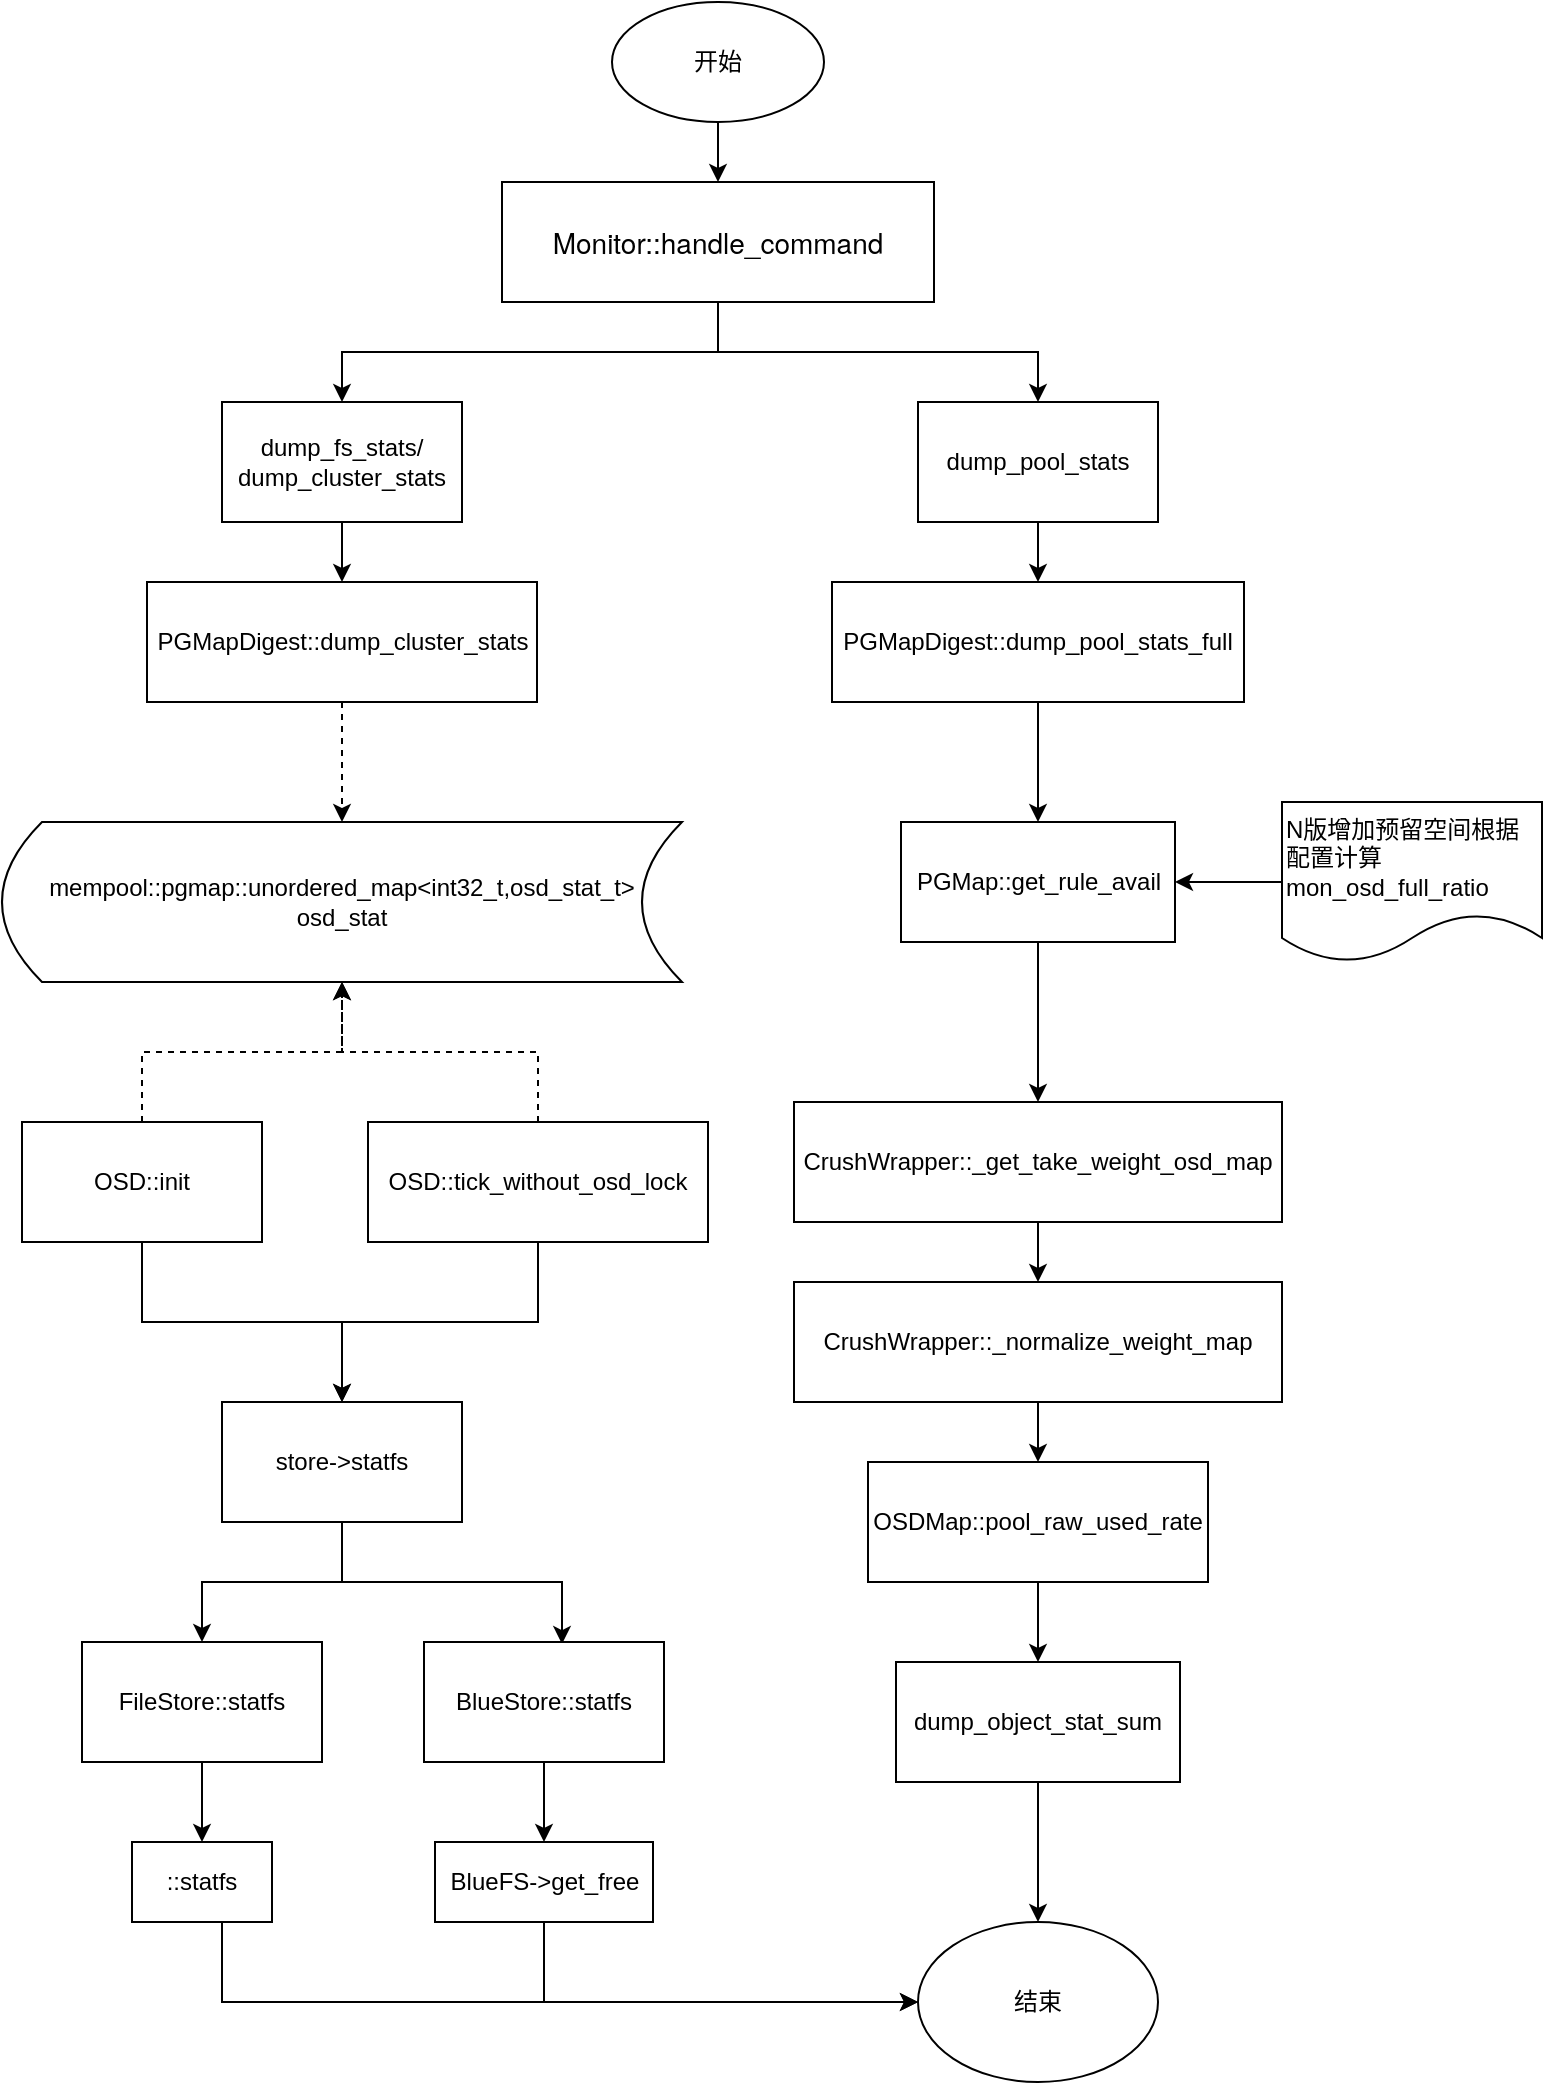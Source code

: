 <mxfile version="13.10.4" type="github">
  <diagram id="6e-vJD3wvlppIElbMWfc" name="Page-1">
    <mxGraphModel dx="946" dy="621" grid="1" gridSize="10" guides="1" tooltips="1" connect="1" arrows="1" fold="1" page="1" pageScale="1" pageWidth="827" pageHeight="1169" math="0" shadow="0">
      <root>
        <mxCell id="0" />
        <mxCell id="1" parent="0" />
        <mxCell id="qqQF4ZpkAIQ9nv0Ad5gP-3" value="" style="edgeStyle=orthogonalEdgeStyle;rounded=0;orthogonalLoop=1;jettySize=auto;html=1;" parent="1" source="qqQF4ZpkAIQ9nv0Ad5gP-1" target="qqQF4ZpkAIQ9nv0Ad5gP-2" edge="1">
          <mxGeometry relative="1" as="geometry" />
        </mxCell>
        <mxCell id="qqQF4ZpkAIQ9nv0Ad5gP-1" value="开始" style="ellipse;whiteSpace=wrap;html=1;" parent="1" vertex="1">
          <mxGeometry x="335" y="40" width="106" height="60" as="geometry" />
        </mxCell>
        <mxCell id="qqQF4ZpkAIQ9nv0Ad5gP-5" value="" style="edgeStyle=orthogonalEdgeStyle;rounded=0;orthogonalLoop=1;jettySize=auto;html=1;exitX=0.5;exitY=1;exitDx=0;exitDy=0;" parent="1" source="qqQF4ZpkAIQ9nv0Ad5gP-2" target="qqQF4ZpkAIQ9nv0Ad5gP-4" edge="1">
          <mxGeometry relative="1" as="geometry" />
        </mxCell>
        <mxCell id="qqQF4ZpkAIQ9nv0Ad5gP-9" style="edgeStyle=orthogonalEdgeStyle;rounded=0;orthogonalLoop=1;jettySize=auto;html=1;exitX=0.5;exitY=1;exitDx=0;exitDy=0;entryX=0.5;entryY=0;entryDx=0;entryDy=0;" parent="1" source="qqQF4ZpkAIQ9nv0Ad5gP-2" target="qqQF4ZpkAIQ9nv0Ad5gP-7" edge="1">
          <mxGeometry relative="1" as="geometry" />
        </mxCell>
        <mxCell id="qqQF4ZpkAIQ9nv0Ad5gP-2" value="&lt;div style=&quot;text-align: left&quot;&gt;&lt;span style=&quot;font-size: 14px&quot;&gt;&lt;font face=&quot;helvetica neue, helvetica, verdana, arial, sans-serif&quot;&gt;Monitor::handle_command&lt;/font&gt;&lt;/span&gt;&lt;/div&gt;" style="whiteSpace=wrap;html=1;" parent="1" vertex="1">
          <mxGeometry x="280" y="130" width="216" height="60" as="geometry" />
        </mxCell>
        <mxCell id="qqQF4ZpkAIQ9nv0Ad5gP-13" value="" style="edgeStyle=orthogonalEdgeStyle;rounded=0;orthogonalLoop=1;jettySize=auto;html=1;" parent="1" source="qqQF4ZpkAIQ9nv0Ad5gP-4" target="qqQF4ZpkAIQ9nv0Ad5gP-12" edge="1">
          <mxGeometry relative="1" as="geometry" />
        </mxCell>
        <mxCell id="qqQF4ZpkAIQ9nv0Ad5gP-4" value="dump_fs_stats/&lt;br&gt;dump_cluster_stats" style="whiteSpace=wrap;html=1;" parent="1" vertex="1">
          <mxGeometry x="140" y="240" width="120" height="60" as="geometry" />
        </mxCell>
        <mxCell id="qqQF4ZpkAIQ9nv0Ad5gP-11" value="" style="edgeStyle=orthogonalEdgeStyle;rounded=0;orthogonalLoop=1;jettySize=auto;html=1;" parent="1" source="qqQF4ZpkAIQ9nv0Ad5gP-7" target="qqQF4ZpkAIQ9nv0Ad5gP-10" edge="1">
          <mxGeometry relative="1" as="geometry" />
        </mxCell>
        <mxCell id="qqQF4ZpkAIQ9nv0Ad5gP-7" value="dump_pool_stats" style="rounded=0;whiteSpace=wrap;html=1;" parent="1" vertex="1">
          <mxGeometry x="488" y="240" width="120" height="60" as="geometry" />
        </mxCell>
        <mxCell id="qqQF4ZpkAIQ9nv0Ad5gP-39" value="" style="edgeStyle=orthogonalEdgeStyle;rounded=0;orthogonalLoop=1;jettySize=auto;html=1;" parent="1" source="qqQF4ZpkAIQ9nv0Ad5gP-10" target="qqQF4ZpkAIQ9nv0Ad5gP-38" edge="1">
          <mxGeometry relative="1" as="geometry" />
        </mxCell>
        <mxCell id="qqQF4ZpkAIQ9nv0Ad5gP-10" value="PGMapDigest::dump_pool_stats_full" style="whiteSpace=wrap;html=1;rounded=0;" parent="1" vertex="1">
          <mxGeometry x="445" y="330" width="206" height="60" as="geometry" />
        </mxCell>
        <mxCell id="qqQF4ZpkAIQ9nv0Ad5gP-16" style="edgeStyle=orthogonalEdgeStyle;rounded=0;orthogonalLoop=1;jettySize=auto;html=1;entryX=0.5;entryY=0;entryDx=0;entryDy=0;dashed=1;" parent="1" source="qqQF4ZpkAIQ9nv0Ad5gP-12" target="qqQF4ZpkAIQ9nv0Ad5gP-14" edge="1">
          <mxGeometry relative="1" as="geometry" />
        </mxCell>
        <mxCell id="qqQF4ZpkAIQ9nv0Ad5gP-12" value="PGMapDigest::dump_cluster_stats" style="whiteSpace=wrap;html=1;" parent="1" vertex="1">
          <mxGeometry x="102.5" y="330" width="195" height="60" as="geometry" />
        </mxCell>
        <mxCell id="qqQF4ZpkAIQ9nv0Ad5gP-14" value="mempool::pgmap::unordered_map&amp;lt;int32_t,osd_stat_t&amp;gt; osd_stat" style="shape=dataStorage;whiteSpace=wrap;html=1;fixedSize=1;" parent="1" vertex="1">
          <mxGeometry x="30" y="450" width="340" height="80" as="geometry" />
        </mxCell>
        <mxCell id="qqQF4ZpkAIQ9nv0Ad5gP-21" style="edgeStyle=orthogonalEdgeStyle;rounded=0;orthogonalLoop=1;jettySize=auto;html=1;exitX=0.5;exitY=0;exitDx=0;exitDy=0;entryX=0.5;entryY=1;entryDx=0;entryDy=0;dashed=1;" parent="1" source="qqQF4ZpkAIQ9nv0Ad5gP-18" target="qqQF4ZpkAIQ9nv0Ad5gP-14" edge="1">
          <mxGeometry relative="1" as="geometry" />
        </mxCell>
        <mxCell id="qqQF4ZpkAIQ9nv0Ad5gP-25" value="" style="edgeStyle=orthogonalEdgeStyle;rounded=0;orthogonalLoop=1;jettySize=auto;html=1;" parent="1" source="qqQF4ZpkAIQ9nv0Ad5gP-18" target="qqQF4ZpkAIQ9nv0Ad5gP-24" edge="1">
          <mxGeometry relative="1" as="geometry" />
        </mxCell>
        <mxCell id="qqQF4ZpkAIQ9nv0Ad5gP-18" value="OSD::init" style="whiteSpace=wrap;html=1;" parent="1" vertex="1">
          <mxGeometry x="40" y="600" width="120" height="60" as="geometry" />
        </mxCell>
        <mxCell id="qqQF4ZpkAIQ9nv0Ad5gP-22" style="edgeStyle=orthogonalEdgeStyle;rounded=0;orthogonalLoop=1;jettySize=auto;html=1;exitX=0.5;exitY=0;exitDx=0;exitDy=0;entryX=0.5;entryY=1;entryDx=0;entryDy=0;dashed=1;" parent="1" source="qqQF4ZpkAIQ9nv0Ad5gP-20" target="qqQF4ZpkAIQ9nv0Ad5gP-14" edge="1">
          <mxGeometry relative="1" as="geometry">
            <mxPoint x="200" y="540" as="targetPoint" />
          </mxGeometry>
        </mxCell>
        <mxCell id="qqQF4ZpkAIQ9nv0Ad5gP-26" style="edgeStyle=orthogonalEdgeStyle;rounded=0;orthogonalLoop=1;jettySize=auto;html=1;exitX=0.5;exitY=1;exitDx=0;exitDy=0;entryX=0.5;entryY=0;entryDx=0;entryDy=0;" parent="1" source="qqQF4ZpkAIQ9nv0Ad5gP-20" target="qqQF4ZpkAIQ9nv0Ad5gP-24" edge="1">
          <mxGeometry relative="1" as="geometry">
            <mxPoint x="100" y="740" as="targetPoint" />
          </mxGeometry>
        </mxCell>
        <mxCell id="qqQF4ZpkAIQ9nv0Ad5gP-20" value="OSD::tick_without_osd_lock" style="whiteSpace=wrap;html=1;" parent="1" vertex="1">
          <mxGeometry x="213" y="600" width="170" height="60" as="geometry" />
        </mxCell>
        <mxCell id="qqQF4ZpkAIQ9nv0Ad5gP-28" value="" style="edgeStyle=orthogonalEdgeStyle;rounded=0;orthogonalLoop=1;jettySize=auto;html=1;" parent="1" source="qqQF4ZpkAIQ9nv0Ad5gP-24" target="qqQF4ZpkAIQ9nv0Ad5gP-27" edge="1">
          <mxGeometry relative="1" as="geometry" />
        </mxCell>
        <mxCell id="qqQF4ZpkAIQ9nv0Ad5gP-30" style="edgeStyle=orthogonalEdgeStyle;rounded=0;orthogonalLoop=1;jettySize=auto;html=1;exitX=0.5;exitY=1;exitDx=0;exitDy=0;entryX=0.575;entryY=0.017;entryDx=0;entryDy=0;entryPerimeter=0;" parent="1" source="qqQF4ZpkAIQ9nv0Ad5gP-24" target="qqQF4ZpkAIQ9nv0Ad5gP-29" edge="1">
          <mxGeometry relative="1" as="geometry" />
        </mxCell>
        <mxCell id="qqQF4ZpkAIQ9nv0Ad5gP-24" value="store-&amp;gt;statfs" style="whiteSpace=wrap;html=1;" parent="1" vertex="1">
          <mxGeometry x="140" y="740" width="120" height="60" as="geometry" />
        </mxCell>
        <mxCell id="qqQF4ZpkAIQ9nv0Ad5gP-33" value="" style="edgeStyle=orthogonalEdgeStyle;rounded=0;orthogonalLoop=1;jettySize=auto;html=1;" parent="1" source="qqQF4ZpkAIQ9nv0Ad5gP-27" target="qqQF4ZpkAIQ9nv0Ad5gP-32" edge="1">
          <mxGeometry relative="1" as="geometry" />
        </mxCell>
        <mxCell id="qqQF4ZpkAIQ9nv0Ad5gP-27" value="FileStore::statfs" style="whiteSpace=wrap;html=1;" parent="1" vertex="1">
          <mxGeometry x="70" y="860" width="120" height="60" as="geometry" />
        </mxCell>
        <mxCell id="qqQF4ZpkAIQ9nv0Ad5gP-37" value="" style="edgeStyle=orthogonalEdgeStyle;rounded=0;orthogonalLoop=1;jettySize=auto;html=1;" parent="1" source="qqQF4ZpkAIQ9nv0Ad5gP-29" target="qqQF4ZpkAIQ9nv0Ad5gP-36" edge="1">
          <mxGeometry relative="1" as="geometry" />
        </mxCell>
        <mxCell id="qqQF4ZpkAIQ9nv0Ad5gP-29" value="BlueStore::statfs" style="whiteSpace=wrap;html=1;" parent="1" vertex="1">
          <mxGeometry x="241" y="860" width="120" height="60" as="geometry" />
        </mxCell>
        <mxCell id="qqQF4ZpkAIQ9nv0Ad5gP-54" style="edgeStyle=orthogonalEdgeStyle;rounded=0;orthogonalLoop=1;jettySize=auto;html=1;" parent="1" source="qqQF4ZpkAIQ9nv0Ad5gP-32" target="qqQF4ZpkAIQ9nv0Ad5gP-52" edge="1">
          <mxGeometry relative="1" as="geometry">
            <Array as="points">
              <mxPoint x="140" y="1040" />
            </Array>
          </mxGeometry>
        </mxCell>
        <mxCell id="qqQF4ZpkAIQ9nv0Ad5gP-32" value="::statfs" style="whiteSpace=wrap;html=1;" parent="1" vertex="1">
          <mxGeometry x="95" y="960" width="70" height="40" as="geometry" />
        </mxCell>
        <mxCell id="qqQF4ZpkAIQ9nv0Ad5gP-55" style="edgeStyle=orthogonalEdgeStyle;rounded=0;orthogonalLoop=1;jettySize=auto;html=1;exitX=0.5;exitY=1;exitDx=0;exitDy=0;entryX=0;entryY=0.5;entryDx=0;entryDy=0;" parent="1" source="qqQF4ZpkAIQ9nv0Ad5gP-36" target="qqQF4ZpkAIQ9nv0Ad5gP-52" edge="1">
          <mxGeometry relative="1" as="geometry" />
        </mxCell>
        <mxCell id="qqQF4ZpkAIQ9nv0Ad5gP-36" value="BlueFS-&amp;gt;get_free" style="whiteSpace=wrap;html=1;" parent="1" vertex="1">
          <mxGeometry x="246.5" y="960" width="109" height="40" as="geometry" />
        </mxCell>
        <mxCell id="qqQF4ZpkAIQ9nv0Ad5gP-41" value="" style="edgeStyle=orthogonalEdgeStyle;rounded=0;orthogonalLoop=1;jettySize=auto;html=1;" parent="1" source="qqQF4ZpkAIQ9nv0Ad5gP-38" target="qqQF4ZpkAIQ9nv0Ad5gP-40" edge="1">
          <mxGeometry relative="1" as="geometry" />
        </mxCell>
        <mxCell id="qqQF4ZpkAIQ9nv0Ad5gP-38" value="PGMap::get_rule_avail" style="whiteSpace=wrap;html=1;rounded=0;" parent="1" vertex="1">
          <mxGeometry x="479.5" y="450" width="137" height="60" as="geometry" />
        </mxCell>
        <mxCell id="qqQF4ZpkAIQ9nv0Ad5gP-43" value="" style="edgeStyle=orthogonalEdgeStyle;rounded=0;orthogonalLoop=1;jettySize=auto;html=1;" parent="1" source="qqQF4ZpkAIQ9nv0Ad5gP-40" target="qqQF4ZpkAIQ9nv0Ad5gP-42" edge="1">
          <mxGeometry relative="1" as="geometry" />
        </mxCell>
        <mxCell id="qqQF4ZpkAIQ9nv0Ad5gP-40" value="CrushWrapper::_get_take_weight_osd_map" style="whiteSpace=wrap;html=1;rounded=0;" parent="1" vertex="1">
          <mxGeometry x="426" y="590" width="244" height="60" as="geometry" />
        </mxCell>
        <mxCell id="qqQF4ZpkAIQ9nv0Ad5gP-48" value="" style="edgeStyle=orthogonalEdgeStyle;rounded=0;orthogonalLoop=1;jettySize=auto;html=1;" parent="1" source="qqQF4ZpkAIQ9nv0Ad5gP-42" target="qqQF4ZpkAIQ9nv0Ad5gP-47" edge="1">
          <mxGeometry relative="1" as="geometry" />
        </mxCell>
        <mxCell id="qqQF4ZpkAIQ9nv0Ad5gP-42" value="CrushWrapper::_normalize_weight_map" style="whiteSpace=wrap;html=1;rounded=0;" parent="1" vertex="1">
          <mxGeometry x="426" y="680" width="244" height="60" as="geometry" />
        </mxCell>
        <mxCell id="qqQF4ZpkAIQ9nv0Ad5gP-46" style="edgeStyle=orthogonalEdgeStyle;rounded=0;orthogonalLoop=1;jettySize=auto;html=1;entryX=1;entryY=0.5;entryDx=0;entryDy=0;" parent="1" source="qqQF4ZpkAIQ9nv0Ad5gP-45" target="qqQF4ZpkAIQ9nv0Ad5gP-38" edge="1">
          <mxGeometry relative="1" as="geometry" />
        </mxCell>
        <mxCell id="qqQF4ZpkAIQ9nv0Ad5gP-45" value="N版增加预留空间根据配置计算mon_osd_full_ratio" style="shape=document;whiteSpace=wrap;html=1;boundedLbl=1;align=left;" parent="1" vertex="1">
          <mxGeometry x="670" y="440" width="130" height="80" as="geometry" />
        </mxCell>
        <mxCell id="qqQF4ZpkAIQ9nv0Ad5gP-50" value="" style="edgeStyle=orthogonalEdgeStyle;rounded=0;orthogonalLoop=1;jettySize=auto;html=1;" parent="1" source="qqQF4ZpkAIQ9nv0Ad5gP-47" target="qqQF4ZpkAIQ9nv0Ad5gP-49" edge="1">
          <mxGeometry relative="1" as="geometry" />
        </mxCell>
        <mxCell id="qqQF4ZpkAIQ9nv0Ad5gP-47" value="OSDMap::pool_raw_used_rate" style="whiteSpace=wrap;html=1;rounded=0;" parent="1" vertex="1">
          <mxGeometry x="463" y="770" width="170" height="60" as="geometry" />
        </mxCell>
        <mxCell id="qqQF4ZpkAIQ9nv0Ad5gP-53" value="" style="edgeStyle=orthogonalEdgeStyle;rounded=0;orthogonalLoop=1;jettySize=auto;html=1;" parent="1" source="qqQF4ZpkAIQ9nv0Ad5gP-49" target="qqQF4ZpkAIQ9nv0Ad5gP-52" edge="1">
          <mxGeometry relative="1" as="geometry" />
        </mxCell>
        <mxCell id="qqQF4ZpkAIQ9nv0Ad5gP-49" value="dump_object_stat_sum" style="whiteSpace=wrap;html=1;rounded=0;" parent="1" vertex="1">
          <mxGeometry x="477" y="870" width="142" height="60" as="geometry" />
        </mxCell>
        <mxCell id="qqQF4ZpkAIQ9nv0Ad5gP-52" value="结束" style="ellipse;whiteSpace=wrap;html=1;rounded=0;" parent="1" vertex="1">
          <mxGeometry x="488" y="1000" width="120" height="80" as="geometry" />
        </mxCell>
      </root>
    </mxGraphModel>
  </diagram>
</mxfile>
